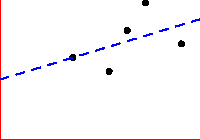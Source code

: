 settings.tex="pdflatex";

texpreamble("\usepackage{amsmath}
\usepackage{amsthm,amssymb}
\usepackage{mathpazo}
\usepackage[svgnames]{xcolor}
\usepackage{textcomp}
");
import graph;


size(100,70,IgnoreAspect);

pair[] dat={(8,10),(10,7),(6,5),(7,8),(4,6)};
int n=dat.length;

for(int i=0; i<n; ++i){
	dot(dat[i]);
}

real m=0.4;
real c=4.4;

real f(real t){return m*t+c;}

draw(graph(f,0,11),blue+dashed);

xaxis(0,11,red);
yaxis(0,red);
